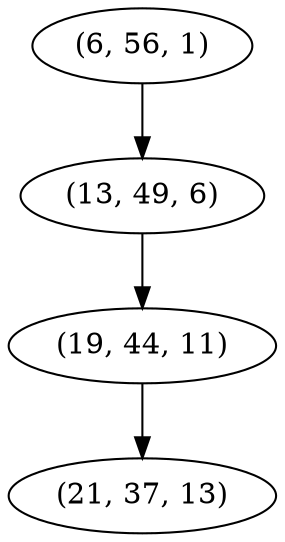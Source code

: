 digraph tree {
    "(6, 56, 1)";
    "(13, 49, 6)";
    "(19, 44, 11)";
    "(21, 37, 13)";
    "(6, 56, 1)" -> "(13, 49, 6)";
    "(13, 49, 6)" -> "(19, 44, 11)";
    "(19, 44, 11)" -> "(21, 37, 13)";
}
